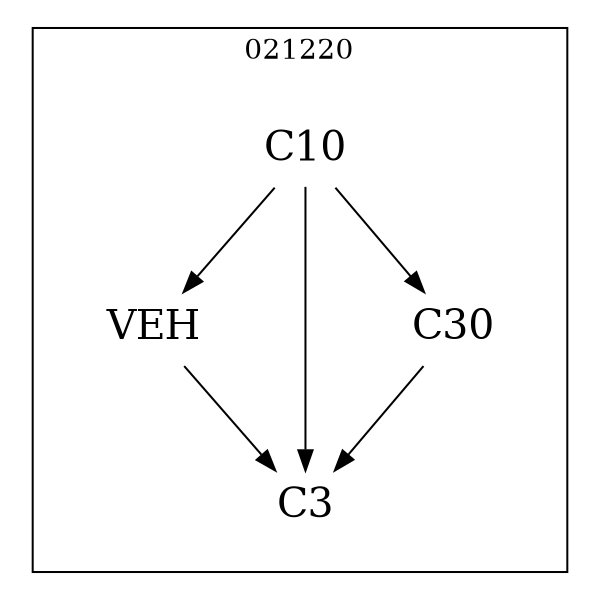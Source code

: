 strict digraph DAGS {
	size = "4,4!" ; ratio ="fill"; subgraph cluster_0{
			labeldoc = "t";
			label = "021220";node	[label= VEH, shape = plaintext, fontsize=20] VEH;node	[label= C3, shape = plaintext, fontsize=20] C3;node	[label= C10, shape = plaintext, fontsize=20] C10;node	[label= C30, shape = plaintext, fontsize=20] C30;
VEH->C3;
C10->VEH;
C10->C3;
C10->C30;
C30->C3;
	}}